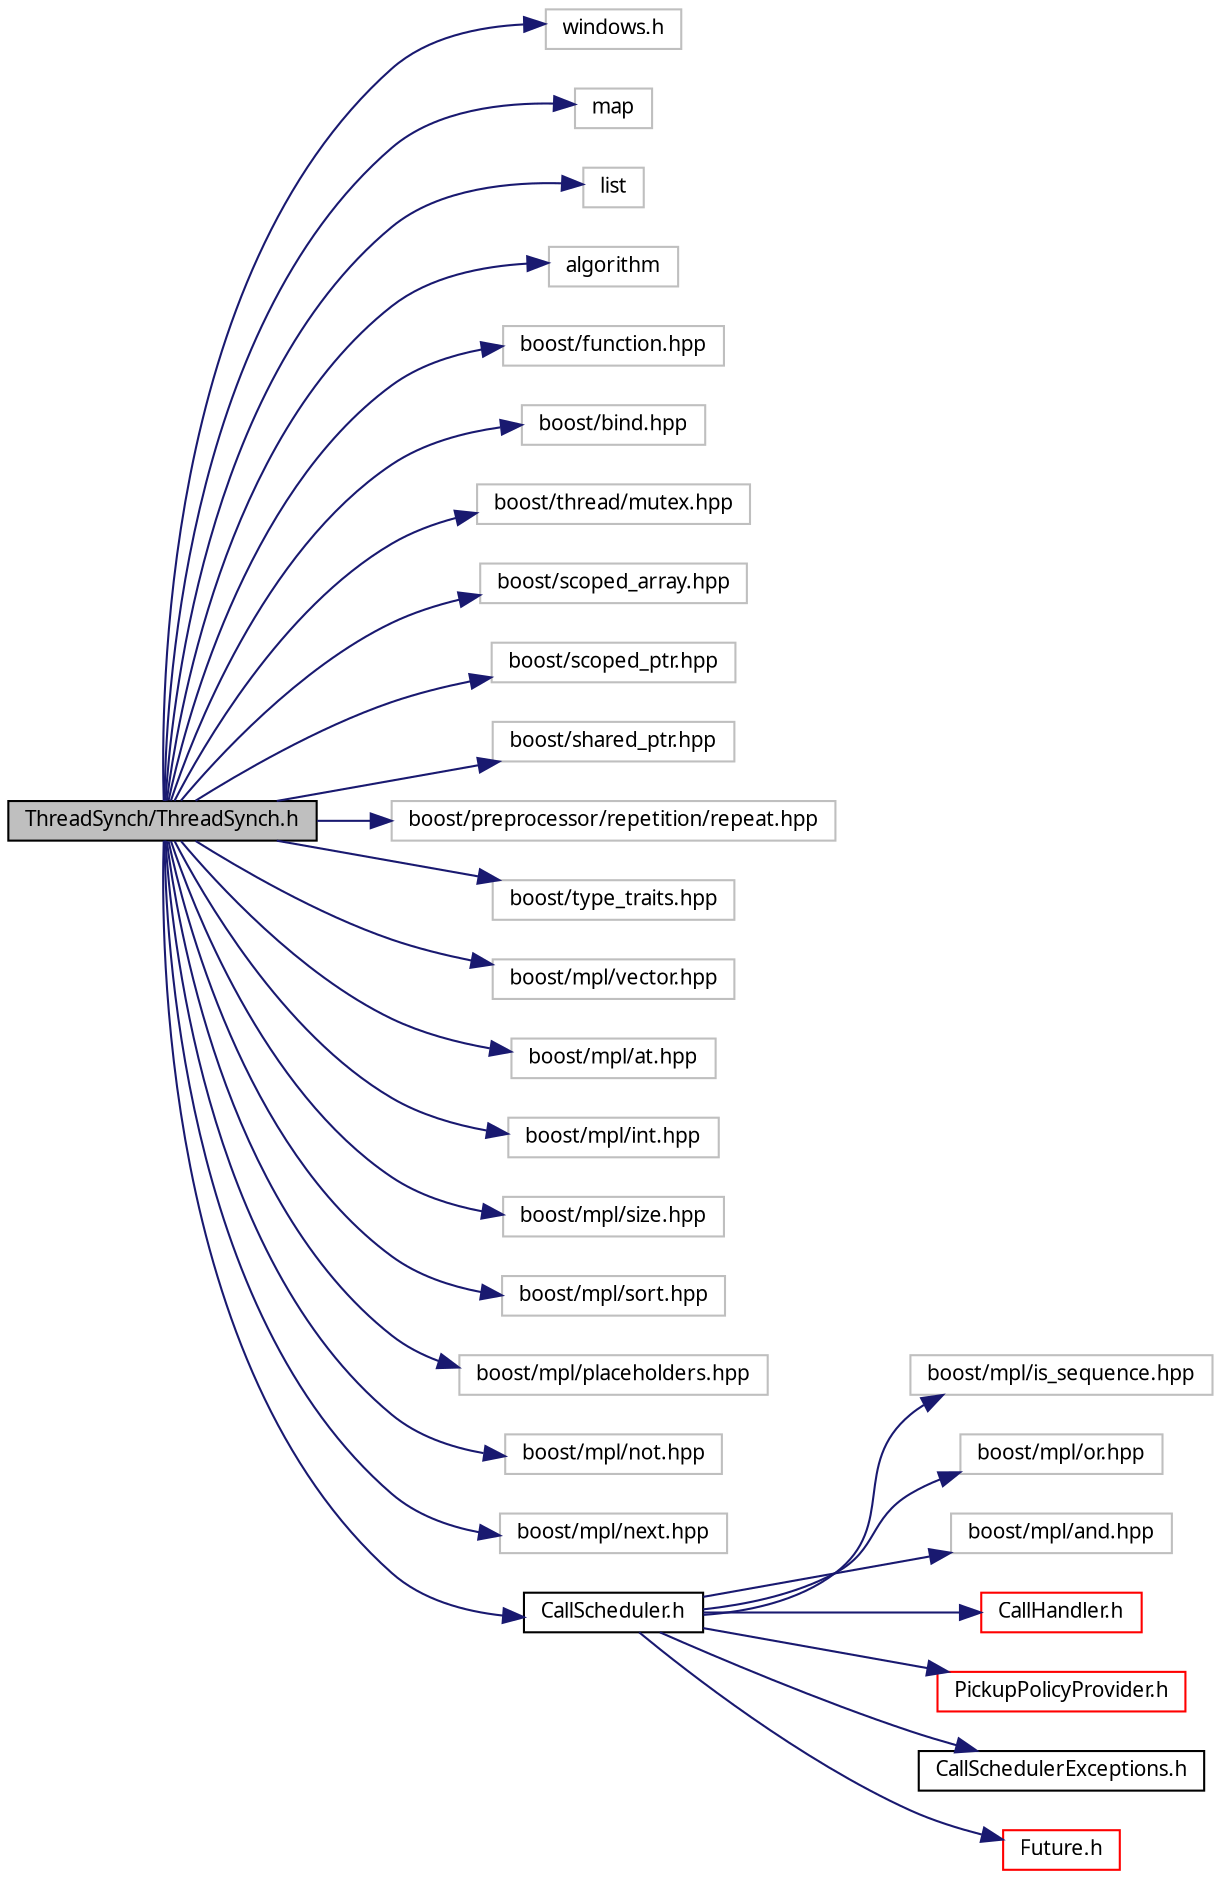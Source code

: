 digraph G
{
  edge [fontname="FreeSans.ttf",fontsize=10,labelfontname="FreeSans.ttf",labelfontsize=10];
  node [fontname="FreeSans.ttf",fontsize=10,shape=record];
  rankdir=LR;
  Node1 [label="ThreadSynch/ThreadSynch.h",height=0.2,width=0.4,color="black", fillcolor="grey75", style="filled" fontcolor="black"];
  Node1 -> Node2 [color="midnightblue",fontsize=10,style="solid",fontname="FreeSans.ttf"];
  Node2 [label="windows.h",height=0.2,width=0.4,color="grey75", fillcolor="white", style="filled"];
  Node1 -> Node3 [color="midnightblue",fontsize=10,style="solid",fontname="FreeSans.ttf"];
  Node3 [label="map",height=0.2,width=0.4,color="grey75", fillcolor="white", style="filled"];
  Node1 -> Node4 [color="midnightblue",fontsize=10,style="solid",fontname="FreeSans.ttf"];
  Node4 [label="list",height=0.2,width=0.4,color="grey75", fillcolor="white", style="filled"];
  Node1 -> Node5 [color="midnightblue",fontsize=10,style="solid",fontname="FreeSans.ttf"];
  Node5 [label="algorithm",height=0.2,width=0.4,color="grey75", fillcolor="white", style="filled"];
  Node1 -> Node6 [color="midnightblue",fontsize=10,style="solid",fontname="FreeSans.ttf"];
  Node6 [label="boost/function.hpp",height=0.2,width=0.4,color="grey75", fillcolor="white", style="filled"];
  Node1 -> Node7 [color="midnightblue",fontsize=10,style="solid",fontname="FreeSans.ttf"];
  Node7 [label="boost/bind.hpp",height=0.2,width=0.4,color="grey75", fillcolor="white", style="filled"];
  Node1 -> Node8 [color="midnightblue",fontsize=10,style="solid",fontname="FreeSans.ttf"];
  Node8 [label="boost/thread/mutex.hpp",height=0.2,width=0.4,color="grey75", fillcolor="white", style="filled"];
  Node1 -> Node9 [color="midnightblue",fontsize=10,style="solid",fontname="FreeSans.ttf"];
  Node9 [label="boost/scoped_array.hpp",height=0.2,width=0.4,color="grey75", fillcolor="white", style="filled"];
  Node1 -> Node10 [color="midnightblue",fontsize=10,style="solid",fontname="FreeSans.ttf"];
  Node10 [label="boost/scoped_ptr.hpp",height=0.2,width=0.4,color="grey75", fillcolor="white", style="filled"];
  Node1 -> Node11 [color="midnightblue",fontsize=10,style="solid",fontname="FreeSans.ttf"];
  Node11 [label="boost/shared_ptr.hpp",height=0.2,width=0.4,color="grey75", fillcolor="white", style="filled"];
  Node1 -> Node12 [color="midnightblue",fontsize=10,style="solid",fontname="FreeSans.ttf"];
  Node12 [label="boost/preprocessor/repetition/repeat.hpp",height=0.2,width=0.4,color="grey75", fillcolor="white", style="filled"];
  Node1 -> Node13 [color="midnightblue",fontsize=10,style="solid",fontname="FreeSans.ttf"];
  Node13 [label="boost/type_traits.hpp",height=0.2,width=0.4,color="grey75", fillcolor="white", style="filled"];
  Node1 -> Node14 [color="midnightblue",fontsize=10,style="solid",fontname="FreeSans.ttf"];
  Node14 [label="boost/mpl/vector.hpp",height=0.2,width=0.4,color="grey75", fillcolor="white", style="filled"];
  Node1 -> Node15 [color="midnightblue",fontsize=10,style="solid",fontname="FreeSans.ttf"];
  Node15 [label="boost/mpl/at.hpp",height=0.2,width=0.4,color="grey75", fillcolor="white", style="filled"];
  Node1 -> Node16 [color="midnightblue",fontsize=10,style="solid",fontname="FreeSans.ttf"];
  Node16 [label="boost/mpl/int.hpp",height=0.2,width=0.4,color="grey75", fillcolor="white", style="filled"];
  Node1 -> Node17 [color="midnightblue",fontsize=10,style="solid",fontname="FreeSans.ttf"];
  Node17 [label="boost/mpl/size.hpp",height=0.2,width=0.4,color="grey75", fillcolor="white", style="filled"];
  Node1 -> Node18 [color="midnightblue",fontsize=10,style="solid",fontname="FreeSans.ttf"];
  Node18 [label="boost/mpl/sort.hpp",height=0.2,width=0.4,color="grey75", fillcolor="white", style="filled"];
  Node1 -> Node19 [color="midnightblue",fontsize=10,style="solid",fontname="FreeSans.ttf"];
  Node19 [label="boost/mpl/placeholders.hpp",height=0.2,width=0.4,color="grey75", fillcolor="white", style="filled"];
  Node1 -> Node20 [color="midnightblue",fontsize=10,style="solid",fontname="FreeSans.ttf"];
  Node20 [label="boost/mpl/not.hpp",height=0.2,width=0.4,color="grey75", fillcolor="white", style="filled"];
  Node1 -> Node21 [color="midnightblue",fontsize=10,style="solid",fontname="FreeSans.ttf"];
  Node21 [label="boost/mpl/next.hpp",height=0.2,width=0.4,color="grey75", fillcolor="white", style="filled"];
  Node1 -> Node22 [color="midnightblue",fontsize=10,style="solid",fontname="FreeSans.ttf"];
  Node22 [label="CallScheduler.h",height=0.2,width=0.4,color="black", fillcolor="white", style="filled",URL="$_call_scheduler_8h.html"];
  Node22 -> Node23 [color="midnightblue",fontsize=10,style="solid",fontname="FreeSans.ttf"];
  Node23 [label="boost/mpl/is_sequence.hpp",height=0.2,width=0.4,color="grey75", fillcolor="white", style="filled"];
  Node22 -> Node24 [color="midnightblue",fontsize=10,style="solid",fontname="FreeSans.ttf"];
  Node24 [label="boost/mpl/or.hpp",height=0.2,width=0.4,color="grey75", fillcolor="white", style="filled"];
  Node22 -> Node25 [color="midnightblue",fontsize=10,style="solid",fontname="FreeSans.ttf"];
  Node25 [label="boost/mpl/and.hpp",height=0.2,width=0.4,color="grey75", fillcolor="white", style="filled"];
  Node22 -> Node26 [color="midnightblue",fontsize=10,style="solid",fontname="FreeSans.ttf"];
  Node26 [label="CallHandler.h",height=0.2,width=0.4,color="red", fillcolor="white", style="filled",URL="$_call_handler_8h.html"];
  Node22 -> Node27 [color="midnightblue",fontsize=10,style="solid",fontname="FreeSans.ttf"];
  Node27 [label="PickupPolicyProvider.h",height=0.2,width=0.4,color="red", fillcolor="white", style="filled",URL="$_pickup_policy_provider_8h.html"];
  Node22 -> Node28 [color="midnightblue",fontsize=10,style="solid",fontname="FreeSans.ttf"];
  Node28 [label="CallSchedulerExceptions.h",height=0.2,width=0.4,color="black", fillcolor="white", style="filled",URL="$_call_scheduler_exceptions_8h.html"];
  Node22 -> Node29 [color="midnightblue",fontsize=10,style="solid",fontname="FreeSans.ttf"];
  Node29 [label="Future.h",height=0.2,width=0.4,color="red", fillcolor="white", style="filled",URL="$_future_8h.html"];
}
